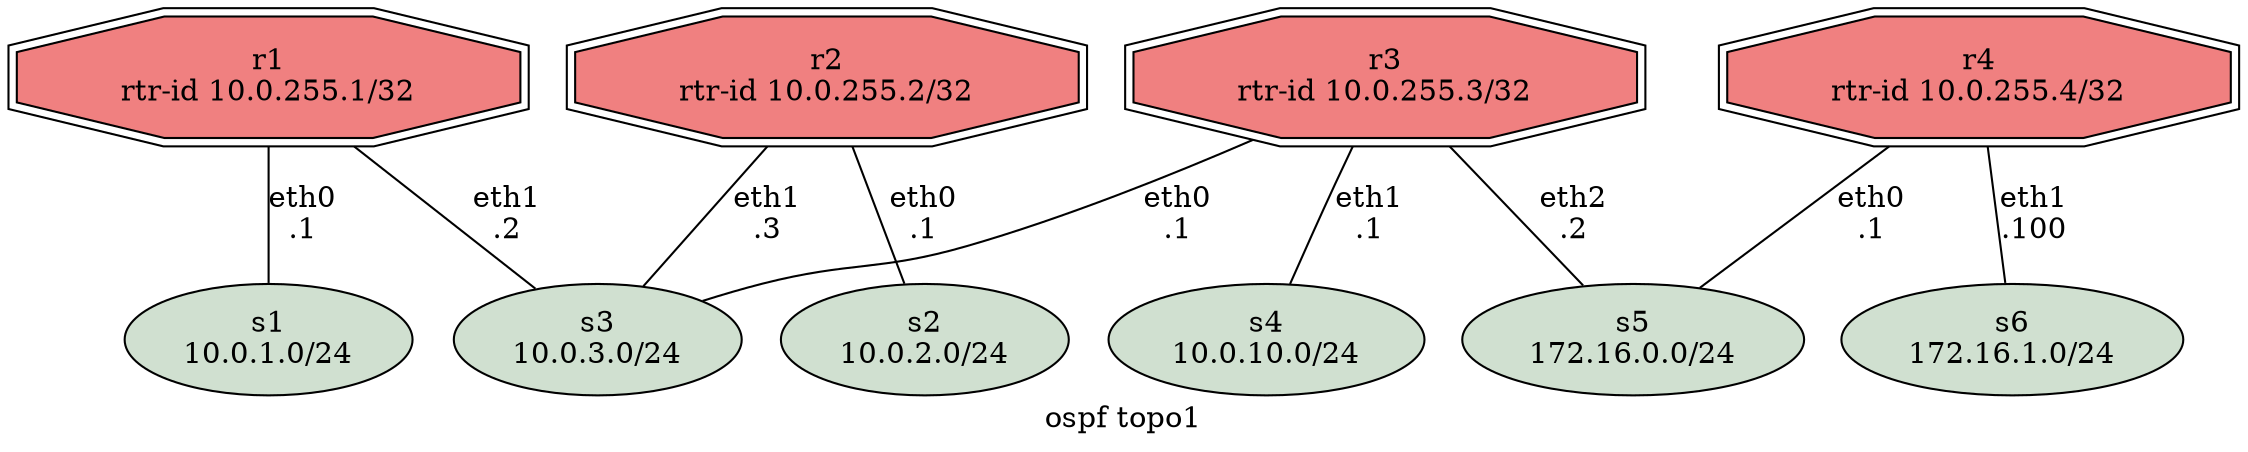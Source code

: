 ## Color coding:
#########################
##  Main FRR: #f08080  red
##  Switches: #d0e0d0  gray
##  RIP:      #19e3d9  Cyan
##  RIPng:    #fcb314  dark yellow
##  OSPFv2:   #32b835  Green
##  OSPFv3:   #19e3d9  Cyan
##  ISIS IPv4 #fcb314  dark yellow
##  ISIS IPv6 #9a81ec  purple
##  BGP IPv4  #eee3d3  beige
##  BGP IPv6  #fdff00  yellow
##### Colors (see http://www.color-hex.com/)

graph ospf_topo1 {
	label="ospf topo1";

	# Routers
	r1 [
		label="r1\nrtr-id 10.0.255.1/32",
		shape=doubleoctagon,
		fillcolor="#f08080",
		style=filled,
	];
	r2 [
		label="r2\nrtr-id 10.0.255.2/32",
		shape=doubleoctagon,
		fillcolor="#f08080",
		style=filled,
	];
	r3 [
		label="r3\nrtr-id 10.0.255.3/32",
		shape=doubleoctagon,
		fillcolor="#f08080",
		style=filled,
	];
	r4 [
		label="r4\nrtr-id 10.0.255.4/32",
		shape=doubleoctagon,
		fillcolor="#f08080",
		style=filled,
	];

	# Switches
	s1 [
		label="s1\n10.0.1.0/24",
		shape=oval,
		fillcolor="#d0e0d0",
		style=filled,
	];
	s2 [
		label="s2\n10.0.2.0/24",
		shape=oval,
		fillcolor="#d0e0d0",
		style=filled,
	];
	s3 [
		label="s3\n10.0.3.0/24",
		shape=oval,
		fillcolor="#d0e0d0",
		style=filled,
	];
	s4 [
		label="s4\n10.0.10.0/24",
		shape=oval,
		fillcolor="#d0e0d0",
		style=filled,
	];
	s5 [
		label="s5\n172.16.0.0/24",
		shape=oval,
		fillcolor="#d0e0d0",
		style=filled,
	];
	s6 [
		label="s6\n172.16.1.0/24",
		shape=oval,
		fillcolor="#d0e0d0",
		style=filled,
	];

	# Connections
	r1 -- s1 [label="eth0\n.1"];
	r1 -- s3 [label="eth1\n.2"];

	r2 -- s2 [label="eth0\n.1"];
	r2 -- s3 [label="eth1\n.3"];

	r3 -- s3 [label="eth0\n.1"];
	r3 -- s4 [label="eth1\n.1"];
	r3 -- s5 [label="eth2\n.2"];

	r4 -- s5 [label="eth0\n.1"];
	r4 -- s6 [label="eth1\n.100"];
}
